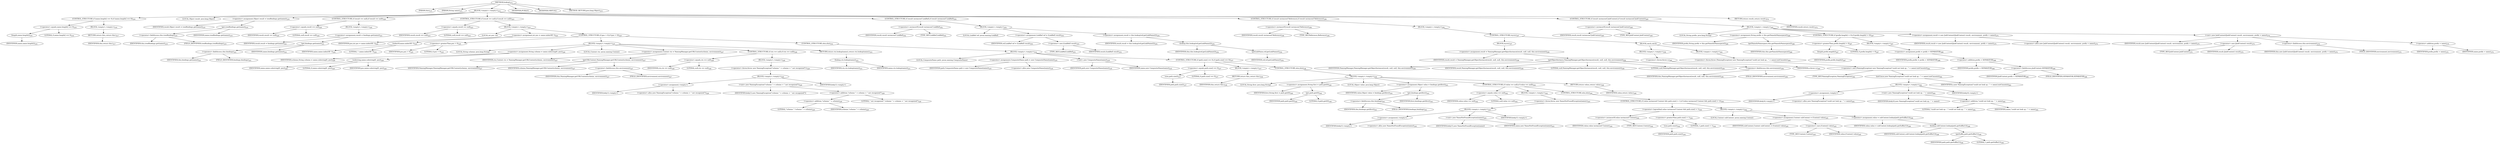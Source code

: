 digraph "lookup" {  
"740" [label = <(METHOD,lookup)<SUB>215</SUB>> ]
"32" [label = <(PARAM,this)<SUB>215</SUB>> ]
"741" [label = <(PARAM,String name)<SUB>215</SUB>> ]
"742" [label = <(BLOCK,&lt;empty&gt;,&lt;empty&gt;)<SUB>215</SUB>> ]
"743" [label = <(CONTROL_STRUCTURE,if (name.length() == 0),if (name.length() == 0))<SUB>216</SUB>> ]
"744" [label = <(&lt;operator&gt;.equals,name.length() == 0)<SUB>216</SUB>> ]
"745" [label = <(length,name.length())<SUB>216</SUB>> ]
"746" [label = <(IDENTIFIER,name,name.length())<SUB>216</SUB>> ]
"747" [label = <(LITERAL,0,name.length() == 0)<SUB>216</SUB>> ]
"748" [label = <(BLOCK,&lt;empty&gt;,&lt;empty&gt;)<SUB>216</SUB>> ]
"749" [label = <(RETURN,return this;,return this;)<SUB>217</SUB>> ]
"31" [label = <(IDENTIFIER,this,return this;)<SUB>217</SUB>> ]
"40" [label = <(LOCAL,Object result: java.lang.Object)> ]
"750" [label = <(&lt;operator&gt;.assignment,Object result = treeBindings.get(name))<SUB>219</SUB>> ]
"751" [label = <(IDENTIFIER,result,Object result = treeBindings.get(name))<SUB>219</SUB>> ]
"752" [label = <(get,treeBindings.get(name))<SUB>219</SUB>> ]
"753" [label = <(&lt;operator&gt;.fieldAccess,this.treeBindings)<SUB>219</SUB>> ]
"754" [label = <(IDENTIFIER,this,treeBindings.get(name))<SUB>219</SUB>> ]
"755" [label = <(FIELD_IDENTIFIER,treeBindings,treeBindings)<SUB>219</SUB>> ]
"756" [label = <(IDENTIFIER,name,treeBindings.get(name))<SUB>219</SUB>> ]
"757" [label = <(CONTROL_STRUCTURE,if (result == null),if (result == null))<SUB>220</SUB>> ]
"758" [label = <(&lt;operator&gt;.equals,result == null)<SUB>220</SUB>> ]
"759" [label = <(IDENTIFIER,result,result == null)<SUB>220</SUB>> ]
"760" [label = <(LITERAL,null,result == null)<SUB>220</SUB>> ]
"761" [label = <(BLOCK,&lt;empty&gt;,&lt;empty&gt;)<SUB>220</SUB>> ]
"762" [label = <(&lt;operator&gt;.assignment,result = bindings.get(name))<SUB>221</SUB>> ]
"763" [label = <(IDENTIFIER,result,result = bindings.get(name))<SUB>221</SUB>> ]
"764" [label = <(get,bindings.get(name))<SUB>221</SUB>> ]
"765" [label = <(&lt;operator&gt;.fieldAccess,this.bindings)<SUB>221</SUB>> ]
"766" [label = <(IDENTIFIER,this,bindings.get(name))<SUB>221</SUB>> ]
"767" [label = <(FIELD_IDENTIFIER,bindings,bindings)<SUB>221</SUB>> ]
"768" [label = <(IDENTIFIER,name,bindings.get(name))<SUB>221</SUB>> ]
"769" [label = <(CONTROL_STRUCTURE,if (result == null),if (result == null))<SUB>223</SUB>> ]
"770" [label = <(&lt;operator&gt;.equals,result == null)<SUB>223</SUB>> ]
"771" [label = <(IDENTIFIER,result,result == null)<SUB>223</SUB>> ]
"772" [label = <(LITERAL,null,result == null)<SUB>223</SUB>> ]
"773" [label = <(BLOCK,&lt;empty&gt;,&lt;empty&gt;)<SUB>223</SUB>> ]
"774" [label = <(LOCAL,int pos: int)> ]
"775" [label = <(&lt;operator&gt;.assignment,int pos = name.indexOf(':'))<SUB>224</SUB>> ]
"776" [label = <(IDENTIFIER,pos,int pos = name.indexOf(':'))<SUB>224</SUB>> ]
"777" [label = <(indexOf,name.indexOf(':'))<SUB>224</SUB>> ]
"778" [label = <(IDENTIFIER,name,name.indexOf(':'))<SUB>224</SUB>> ]
"779" [label = <(LITERAL,':',name.indexOf(':'))<SUB>224</SUB>> ]
"780" [label = <(CONTROL_STRUCTURE,if (pos &gt; 0),if (pos &gt; 0))<SUB>225</SUB>> ]
"781" [label = <(&lt;operator&gt;.greaterThan,pos &gt; 0)<SUB>225</SUB>> ]
"782" [label = <(IDENTIFIER,pos,pos &gt; 0)<SUB>225</SUB>> ]
"783" [label = <(LITERAL,0,pos &gt; 0)<SUB>225</SUB>> ]
"784" [label = <(BLOCK,&lt;empty&gt;,&lt;empty&gt;)<SUB>225</SUB>> ]
"785" [label = <(LOCAL,String scheme: java.lang.String)> ]
"786" [label = <(&lt;operator&gt;.assignment,String scheme = name.substring(0, pos))<SUB>226</SUB>> ]
"787" [label = <(IDENTIFIER,scheme,String scheme = name.substring(0, pos))<SUB>226</SUB>> ]
"788" [label = <(substring,name.substring(0, pos))<SUB>226</SUB>> ]
"789" [label = <(IDENTIFIER,name,name.substring(0, pos))<SUB>226</SUB>> ]
"790" [label = <(LITERAL,0,name.substring(0, pos))<SUB>226</SUB>> ]
"791" [label = <(IDENTIFIER,pos,name.substring(0, pos))<SUB>226</SUB>> ]
"792" [label = <(LOCAL,Context ctx: javax.naming.Context)> ]
"793" [label = <(&lt;operator&gt;.assignment,Context ctx = NamingManager.getURLContext(scheme, environment))<SUB>227</SUB>> ]
"794" [label = <(IDENTIFIER,ctx,Context ctx = NamingManager.getURLContext(scheme, environment))<SUB>227</SUB>> ]
"795" [label = <(getURLContext,NamingManager.getURLContext(scheme, environment))<SUB>227</SUB>> ]
"796" [label = <(IDENTIFIER,NamingManager,NamingManager.getURLContext(scheme, environment))<SUB>227</SUB>> ]
"797" [label = <(IDENTIFIER,scheme,NamingManager.getURLContext(scheme, environment))<SUB>227</SUB>> ]
"798" [label = <(&lt;operator&gt;.fieldAccess,this.environment)<SUB>227</SUB>> ]
"799" [label = <(IDENTIFIER,this,NamingManager.getURLContext(scheme, environment))<SUB>227</SUB>> ]
"800" [label = <(FIELD_IDENTIFIER,environment,environment)<SUB>227</SUB>> ]
"801" [label = <(CONTROL_STRUCTURE,if (ctx == null),if (ctx == null))<SUB>228</SUB>> ]
"802" [label = <(&lt;operator&gt;.equals,ctx == null)<SUB>228</SUB>> ]
"803" [label = <(IDENTIFIER,ctx,ctx == null)<SUB>228</SUB>> ]
"804" [label = <(LITERAL,null,ctx == null)<SUB>228</SUB>> ]
"805" [label = <(BLOCK,&lt;empty&gt;,&lt;empty&gt;)<SUB>228</SUB>> ]
"806" [label = <(&lt;operator&gt;.throw,throw new NamingException(&quot;scheme &quot; + scheme + &quot; not recognized&quot;);)<SUB>229</SUB>> ]
"807" [label = <(BLOCK,&lt;empty&gt;,&lt;empty&gt;)<SUB>229</SUB>> ]
"808" [label = <(&lt;operator&gt;.assignment,&lt;empty&gt;)> ]
"809" [label = <(IDENTIFIER,$obj13,&lt;empty&gt;)> ]
"810" [label = <(&lt;operator&gt;.alloc,new NamingException(&quot;scheme &quot; + scheme + &quot; not recognized&quot;))<SUB>229</SUB>> ]
"811" [label = <(&lt;init&gt;,new NamingException(&quot;scheme &quot; + scheme + &quot; not recognized&quot;))<SUB>229</SUB>> ]
"812" [label = <(IDENTIFIER,$obj13,new NamingException(&quot;scheme &quot; + scheme + &quot; not recognized&quot;))> ]
"813" [label = <(&lt;operator&gt;.addition,&quot;scheme &quot; + scheme + &quot; not recognized&quot;)<SUB>229</SUB>> ]
"814" [label = <(&lt;operator&gt;.addition,&quot;scheme &quot; + scheme)<SUB>229</SUB>> ]
"815" [label = <(LITERAL,&quot;scheme &quot;,&quot;scheme &quot; + scheme)<SUB>229</SUB>> ]
"816" [label = <(IDENTIFIER,scheme,&quot;scheme &quot; + scheme)<SUB>229</SUB>> ]
"817" [label = <(LITERAL,&quot; not recognized&quot;,&quot;scheme &quot; + scheme + &quot; not recognized&quot;)<SUB>229</SUB>> ]
"818" [label = <(IDENTIFIER,$obj13,&lt;empty&gt;)> ]
"819" [label = <(RETURN,return ctx.lookup(name);,return ctx.lookup(name);)<SUB>231</SUB>> ]
"820" [label = <(lookup,ctx.lookup(name))<SUB>231</SUB>> ]
"821" [label = <(IDENTIFIER,ctx,ctx.lookup(name))<SUB>231</SUB>> ]
"822" [label = <(IDENTIFIER,name,ctx.lookup(name))<SUB>231</SUB>> ]
"823" [label = <(CONTROL_STRUCTURE,else,else)<SUB>232</SUB>> ]
"824" [label = <(BLOCK,&lt;empty&gt;,&lt;empty&gt;)<SUB>232</SUB>> ]
"34" [label = <(LOCAL,CompositeName path: javax.naming.CompositeName)> ]
"825" [label = <(&lt;operator&gt;.assignment,CompositeName path = new CompositeName(name))<SUB>235</SUB>> ]
"826" [label = <(IDENTIFIER,path,CompositeName path = new CompositeName(name))<SUB>235</SUB>> ]
"827" [label = <(&lt;operator&gt;.alloc,new CompositeName(name))<SUB>235</SUB>> ]
"828" [label = <(&lt;init&gt;,new CompositeName(name))<SUB>235</SUB>> ]
"33" [label = <(IDENTIFIER,path,new CompositeName(name))<SUB>235</SUB>> ]
"829" [label = <(IDENTIFIER,name,new CompositeName(name))<SUB>235</SUB>> ]
"830" [label = <(CONTROL_STRUCTURE,if (path.size() == 0),if (path.size() == 0))<SUB>237</SUB>> ]
"831" [label = <(&lt;operator&gt;.equals,path.size() == 0)<SUB>237</SUB>> ]
"832" [label = <(size,path.size())<SUB>237</SUB>> ]
"833" [label = <(IDENTIFIER,path,path.size())<SUB>237</SUB>> ]
"834" [label = <(LITERAL,0,path.size() == 0)<SUB>237</SUB>> ]
"835" [label = <(BLOCK,&lt;empty&gt;,&lt;empty&gt;)<SUB>237</SUB>> ]
"836" [label = <(RETURN,return this;,return this;)<SUB>238</SUB>> ]
"35" [label = <(IDENTIFIER,this,return this;)<SUB>238</SUB>> ]
"837" [label = <(CONTROL_STRUCTURE,else,else)<SUB>239</SUB>> ]
"838" [label = <(BLOCK,&lt;empty&gt;,&lt;empty&gt;)<SUB>239</SUB>> ]
"839" [label = <(LOCAL,String first: java.lang.String)> ]
"840" [label = <(&lt;operator&gt;.assignment,String first = path.get(0))<SUB>240</SUB>> ]
"841" [label = <(IDENTIFIER,first,String first = path.get(0))<SUB>240</SUB>> ]
"842" [label = <(get,path.get(0))<SUB>240</SUB>> ]
"843" [label = <(IDENTIFIER,path,path.get(0))<SUB>240</SUB>> ]
"844" [label = <(LITERAL,0,path.get(0))<SUB>240</SUB>> ]
"845" [label = <(LOCAL,Object value: java.lang.Object)> ]
"846" [label = <(&lt;operator&gt;.assignment,Object value = bindings.get(first))<SUB>241</SUB>> ]
"847" [label = <(IDENTIFIER,value,Object value = bindings.get(first))<SUB>241</SUB>> ]
"848" [label = <(get,bindings.get(first))<SUB>241</SUB>> ]
"849" [label = <(&lt;operator&gt;.fieldAccess,this.bindings)<SUB>241</SUB>> ]
"850" [label = <(IDENTIFIER,this,bindings.get(first))<SUB>241</SUB>> ]
"851" [label = <(FIELD_IDENTIFIER,bindings,bindings)<SUB>241</SUB>> ]
"852" [label = <(IDENTIFIER,first,bindings.get(first))<SUB>241</SUB>> ]
"853" [label = <(CONTROL_STRUCTURE,if (value == null),if (value == null))<SUB>242</SUB>> ]
"854" [label = <(&lt;operator&gt;.equals,value == null)<SUB>242</SUB>> ]
"855" [label = <(IDENTIFIER,value,value == null)<SUB>242</SUB>> ]
"856" [label = <(LITERAL,null,value == null)<SUB>242</SUB>> ]
"857" [label = <(BLOCK,&lt;empty&gt;,&lt;empty&gt;)<SUB>242</SUB>> ]
"858" [label = <(&lt;operator&gt;.throw,throw new NameNotFoundException(name);)<SUB>243</SUB>> ]
"859" [label = <(BLOCK,&lt;empty&gt;,&lt;empty&gt;)<SUB>243</SUB>> ]
"860" [label = <(&lt;operator&gt;.assignment,&lt;empty&gt;)> ]
"861" [label = <(IDENTIFIER,$obj15,&lt;empty&gt;)> ]
"862" [label = <(&lt;operator&gt;.alloc,new NameNotFoundException(name))<SUB>243</SUB>> ]
"863" [label = <(&lt;init&gt;,new NameNotFoundException(name))<SUB>243</SUB>> ]
"864" [label = <(IDENTIFIER,$obj15,new NameNotFoundException(name))> ]
"865" [label = <(IDENTIFIER,name,new NameNotFoundException(name))<SUB>243</SUB>> ]
"866" [label = <(IDENTIFIER,$obj15,&lt;empty&gt;)> ]
"867" [label = <(CONTROL_STRUCTURE,else,else)<SUB>244</SUB>> ]
"868" [label = <(CONTROL_STRUCTURE,if (value instanceof Context &amp;&amp; path.size() &gt; 1),if (value instanceof Context &amp;&amp; path.size() &gt; 1))<SUB>244</SUB>> ]
"869" [label = <(&lt;operator&gt;.logicalAnd,value instanceof Context &amp;&amp; path.size() &gt; 1)<SUB>244</SUB>> ]
"870" [label = <(&lt;operator&gt;.instanceOf,value instanceof Context)<SUB>244</SUB>> ]
"871" [label = <(IDENTIFIER,value,value instanceof Context)<SUB>244</SUB>> ]
"872" [label = <(TYPE_REF,Context,Context)<SUB>244</SUB>> ]
"873" [label = <(&lt;operator&gt;.greaterThan,path.size() &gt; 1)<SUB>244</SUB>> ]
"874" [label = <(size,path.size())<SUB>244</SUB>> ]
"875" [label = <(IDENTIFIER,path,path.size())<SUB>244</SUB>> ]
"876" [label = <(LITERAL,1,path.size() &gt; 1)<SUB>244</SUB>> ]
"877" [label = <(BLOCK,&lt;empty&gt;,&lt;empty&gt;)<SUB>244</SUB>> ]
"878" [label = <(LOCAL,Context subContext: javax.naming.Context)> ]
"879" [label = <(&lt;operator&gt;.assignment,Context subContext = (Context) value)<SUB>245</SUB>> ]
"880" [label = <(IDENTIFIER,subContext,Context subContext = (Context) value)<SUB>245</SUB>> ]
"881" [label = <(&lt;operator&gt;.cast,(Context) value)<SUB>245</SUB>> ]
"882" [label = <(TYPE_REF,Context,Context)<SUB>245</SUB>> ]
"883" [label = <(IDENTIFIER,value,(Context) value)<SUB>245</SUB>> ]
"884" [label = <(&lt;operator&gt;.assignment,value = subContext.lookup(path.getSuffix(1)))<SUB>246</SUB>> ]
"885" [label = <(IDENTIFIER,value,value = subContext.lookup(path.getSuffix(1)))<SUB>246</SUB>> ]
"886" [label = <(lookup,subContext.lookup(path.getSuffix(1)))<SUB>246</SUB>> ]
"887" [label = <(IDENTIFIER,subContext,subContext.lookup(path.getSuffix(1)))<SUB>246</SUB>> ]
"888" [label = <(getSuffix,path.getSuffix(1))<SUB>246</SUB>> ]
"889" [label = <(IDENTIFIER,path,path.getSuffix(1))<SUB>246</SUB>> ]
"890" [label = <(LITERAL,1,path.getSuffix(1))<SUB>246</SUB>> ]
"891" [label = <(RETURN,return value;,return value;)<SUB>248</SUB>> ]
"892" [label = <(IDENTIFIER,value,return value;)<SUB>248</SUB>> ]
"893" [label = <(CONTROL_STRUCTURE,if (result instanceof LinkRef),if (result instanceof LinkRef))<SUB>252</SUB>> ]
"894" [label = <(&lt;operator&gt;.instanceOf,result instanceof LinkRef)<SUB>252</SUB>> ]
"895" [label = <(IDENTIFIER,result,result instanceof LinkRef)<SUB>252</SUB>> ]
"896" [label = <(TYPE_REF,LinkRef,LinkRef)<SUB>252</SUB>> ]
"897" [label = <(BLOCK,&lt;empty&gt;,&lt;empty&gt;)<SUB>252</SUB>> ]
"898" [label = <(LOCAL,LinkRef ref: javax.naming.LinkRef)> ]
"899" [label = <(&lt;operator&gt;.assignment,LinkRef ref = (LinkRef) result)<SUB>253</SUB>> ]
"900" [label = <(IDENTIFIER,ref,LinkRef ref = (LinkRef) result)<SUB>253</SUB>> ]
"901" [label = <(&lt;operator&gt;.cast,(LinkRef) result)<SUB>253</SUB>> ]
"902" [label = <(TYPE_REF,LinkRef,LinkRef)<SUB>253</SUB>> ]
"903" [label = <(IDENTIFIER,result,(LinkRef) result)<SUB>253</SUB>> ]
"904" [label = <(&lt;operator&gt;.assignment,result = this.lookup(ref.getLinkName()))<SUB>254</SUB>> ]
"905" [label = <(IDENTIFIER,result,result = this.lookup(ref.getLinkName()))<SUB>254</SUB>> ]
"906" [label = <(lookup,this.lookup(ref.getLinkName()))<SUB>254</SUB>> ]
"36" [label = <(IDENTIFIER,this,this.lookup(ref.getLinkName()))<SUB>254</SUB>> ]
"907" [label = <(getLinkName,ref.getLinkName())<SUB>254</SUB>> ]
"908" [label = <(IDENTIFIER,ref,ref.getLinkName())<SUB>254</SUB>> ]
"909" [label = <(CONTROL_STRUCTURE,if (result instanceof Reference),if (result instanceof Reference))<SUB>256</SUB>> ]
"910" [label = <(&lt;operator&gt;.instanceOf,result instanceof Reference)<SUB>256</SUB>> ]
"911" [label = <(IDENTIFIER,result,result instanceof Reference)<SUB>256</SUB>> ]
"912" [label = <(TYPE_REF,Reference,Reference)<SUB>256</SUB>> ]
"913" [label = <(BLOCK,&lt;empty&gt;,&lt;empty&gt;)<SUB>256</SUB>> ]
"914" [label = <(CONTROL_STRUCTURE,try,try)<SUB>257</SUB>> ]
"915" [label = <(BLOCK,try,try)<SUB>257</SUB>> ]
"916" [label = <(&lt;operator&gt;.assignment,result = NamingManager.getObjectInstance(result, null, null, this.environment))<SUB>258</SUB>> ]
"917" [label = <(IDENTIFIER,result,result = NamingManager.getObjectInstance(result, null, null, this.environment))<SUB>258</SUB>> ]
"918" [label = <(getObjectInstance,NamingManager.getObjectInstance(result, null, null, this.environment))<SUB>258</SUB>> ]
"919" [label = <(IDENTIFIER,NamingManager,NamingManager.getObjectInstance(result, null, null, this.environment))<SUB>258</SUB>> ]
"920" [label = <(IDENTIFIER,result,NamingManager.getObjectInstance(result, null, null, this.environment))<SUB>258</SUB>> ]
"921" [label = <(LITERAL,null,NamingManager.getObjectInstance(result, null, null, this.environment))<SUB>258</SUB>> ]
"922" [label = <(LITERAL,null,NamingManager.getObjectInstance(result, null, null, this.environment))<SUB>258</SUB>> ]
"923" [label = <(&lt;operator&gt;.fieldAccess,this.environment)<SUB>258</SUB>> ]
"37" [label = <(IDENTIFIER,this,NamingManager.getObjectInstance(result, null, null, this.environment))<SUB>258</SUB>> ]
"924" [label = <(FIELD_IDENTIFIER,environment,environment)<SUB>258</SUB>> ]
"925" [label = <(BLOCK,catch,catch)> ]
"926" [label = <(BLOCK,&lt;empty&gt;,&lt;empty&gt;)<SUB>259</SUB>> ]
"927" [label = <(&lt;operator&gt;.throw,throw e;)<SUB>260</SUB>> ]
"928" [label = <(IDENTIFIER,e,throw e;)<SUB>260</SUB>> ]
"929" [label = <(BLOCK,&lt;empty&gt;,&lt;empty&gt;)<SUB>261</SUB>> ]
"930" [label = <(&lt;operator&gt;.throw,throw (NamingException) new NamingException(&quot;could not look up : &quot; + name).initCause(e);)<SUB>262</SUB>> ]
"931" [label = <(&lt;operator&gt;.cast,(NamingException) new NamingException(&quot;could not look up : &quot; + name).initCause(e))<SUB>262</SUB>> ]
"932" [label = <(TYPE_REF,NamingException,NamingException)<SUB>262</SUB>> ]
"933" [label = <(initCause,new NamingException(&quot;could not look up : &quot; + name).initCause(e))<SUB>262</SUB>> ]
"934" [label = <(BLOCK,&lt;empty&gt;,&lt;empty&gt;)<SUB>262</SUB>> ]
"935" [label = <(&lt;operator&gt;.assignment,&lt;empty&gt;)> ]
"936" [label = <(IDENTIFIER,$obj16,&lt;empty&gt;)> ]
"937" [label = <(&lt;operator&gt;.alloc,new NamingException(&quot;could not look up : &quot; + name))<SUB>262</SUB>> ]
"938" [label = <(&lt;init&gt;,new NamingException(&quot;could not look up : &quot; + name))<SUB>262</SUB>> ]
"939" [label = <(IDENTIFIER,$obj16,new NamingException(&quot;could not look up : &quot; + name))> ]
"940" [label = <(&lt;operator&gt;.addition,&quot;could not look up : &quot; + name)<SUB>262</SUB>> ]
"941" [label = <(LITERAL,&quot;could not look up : &quot;,&quot;could not look up : &quot; + name)<SUB>262</SUB>> ]
"942" [label = <(IDENTIFIER,name,&quot;could not look up : &quot; + name)<SUB>262</SUB>> ]
"943" [label = <(IDENTIFIER,$obj16,&lt;empty&gt;)> ]
"944" [label = <(IDENTIFIER,e,new NamingException(&quot;could not look up : &quot; + name).initCause(e))<SUB>262</SUB>> ]
"945" [label = <(CONTROL_STRUCTURE,if (result instanceof JndiContext),if (result instanceof JndiContext))<SUB>265</SUB>> ]
"946" [label = <(&lt;operator&gt;.instanceOf,result instanceof JndiContext)<SUB>265</SUB>> ]
"947" [label = <(IDENTIFIER,result,result instanceof JndiContext)<SUB>265</SUB>> ]
"948" [label = <(TYPE_REF,JndiContext,JndiContext)<SUB>265</SUB>> ]
"949" [label = <(BLOCK,&lt;empty&gt;,&lt;empty&gt;)<SUB>265</SUB>> ]
"950" [label = <(LOCAL,String prefix: java.lang.String)> ]
"951" [label = <(&lt;operator&gt;.assignment,String prefix = this.getNameInNamespace())<SUB>266</SUB>> ]
"952" [label = <(IDENTIFIER,prefix,String prefix = this.getNameInNamespace())<SUB>266</SUB>> ]
"953" [label = <(getNameInNamespace,this.getNameInNamespace())<SUB>266</SUB>> ]
"38" [label = <(IDENTIFIER,this,this.getNameInNamespace())<SUB>266</SUB>> ]
"954" [label = <(CONTROL_STRUCTURE,if (prefix.length() &gt; 0),if (prefix.length() &gt; 0))<SUB>267</SUB>> ]
"955" [label = <(&lt;operator&gt;.greaterThan,prefix.length() &gt; 0)<SUB>267</SUB>> ]
"956" [label = <(length,prefix.length())<SUB>267</SUB>> ]
"957" [label = <(IDENTIFIER,prefix,prefix.length())<SUB>267</SUB>> ]
"958" [label = <(LITERAL,0,prefix.length() &gt; 0)<SUB>267</SUB>> ]
"959" [label = <(BLOCK,&lt;empty&gt;,&lt;empty&gt;)<SUB>267</SUB>> ]
"960" [label = <(&lt;operator&gt;.assignment,prefix = prefix + SEPARATOR)<SUB>268</SUB>> ]
"961" [label = <(IDENTIFIER,prefix,prefix = prefix + SEPARATOR)<SUB>268</SUB>> ]
"962" [label = <(&lt;operator&gt;.addition,prefix + SEPARATOR)<SUB>268</SUB>> ]
"963" [label = <(IDENTIFIER,prefix,prefix + SEPARATOR)<SUB>268</SUB>> ]
"964" [label = <(&lt;operator&gt;.fieldAccess,JndiContext.SEPARATOR)<SUB>268</SUB>> ]
"965" [label = <(IDENTIFIER,JndiContext,prefix + SEPARATOR)<SUB>268</SUB>> ]
"966" [label = <(FIELD_IDENTIFIER,SEPARATOR,SEPARATOR)<SUB>268</SUB>> ]
"967" [label = <(&lt;operator&gt;.assignment,result = new JndiContext((JndiContext) result, environment, prefix + name))<SUB>270</SUB>> ]
"968" [label = <(IDENTIFIER,result,result = new JndiContext((JndiContext) result, environment, prefix + name))<SUB>270</SUB>> ]
"969" [label = <(&lt;operator&gt;.alloc,new JndiContext((JndiContext) result, environment, prefix + name))<SUB>270</SUB>> ]
"970" [label = <(&lt;init&gt;,new JndiContext((JndiContext) result, environment, prefix + name))<SUB>270</SUB>> ]
"39" [label = <(IDENTIFIER,result,new JndiContext((JndiContext) result, environment, prefix + name))<SUB>270</SUB>> ]
"971" [label = <(&lt;operator&gt;.cast,(JndiContext) result)<SUB>270</SUB>> ]
"972" [label = <(TYPE_REF,JndiContext,JndiContext)<SUB>270</SUB>> ]
"973" [label = <(IDENTIFIER,result,(JndiContext) result)<SUB>270</SUB>> ]
"974" [label = <(&lt;operator&gt;.fieldAccess,this.environment)<SUB>270</SUB>> ]
"975" [label = <(IDENTIFIER,this,new JndiContext((JndiContext) result, environment, prefix + name))<SUB>270</SUB>> ]
"976" [label = <(FIELD_IDENTIFIER,environment,environment)<SUB>270</SUB>> ]
"977" [label = <(&lt;operator&gt;.addition,prefix + name)<SUB>270</SUB>> ]
"978" [label = <(IDENTIFIER,prefix,prefix + name)<SUB>270</SUB>> ]
"979" [label = <(IDENTIFIER,name,prefix + name)<SUB>270</SUB>> ]
"980" [label = <(RETURN,return result;,return result;)<SUB>272</SUB>> ]
"981" [label = <(IDENTIFIER,result,return result;)<SUB>272</SUB>> ]
"982" [label = <(MODIFIER,PUBLIC)> ]
"983" [label = <(MODIFIER,VIRTUAL)> ]
"984" [label = <(METHOD_RETURN,java.lang.Object)<SUB>215</SUB>> ]
  "740" -> "32" 
  "740" -> "741" 
  "740" -> "742" 
  "740" -> "982" 
  "740" -> "983" 
  "740" -> "984" 
  "742" -> "743" 
  "742" -> "40" 
  "742" -> "750" 
  "742" -> "757" 
  "742" -> "769" 
  "742" -> "893" 
  "742" -> "909" 
  "742" -> "945" 
  "742" -> "980" 
  "743" -> "744" 
  "743" -> "748" 
  "744" -> "745" 
  "744" -> "747" 
  "745" -> "746" 
  "748" -> "749" 
  "749" -> "31" 
  "750" -> "751" 
  "750" -> "752" 
  "752" -> "753" 
  "752" -> "756" 
  "753" -> "754" 
  "753" -> "755" 
  "757" -> "758" 
  "757" -> "761" 
  "758" -> "759" 
  "758" -> "760" 
  "761" -> "762" 
  "762" -> "763" 
  "762" -> "764" 
  "764" -> "765" 
  "764" -> "768" 
  "765" -> "766" 
  "765" -> "767" 
  "769" -> "770" 
  "769" -> "773" 
  "770" -> "771" 
  "770" -> "772" 
  "773" -> "774" 
  "773" -> "775" 
  "773" -> "780" 
  "775" -> "776" 
  "775" -> "777" 
  "777" -> "778" 
  "777" -> "779" 
  "780" -> "781" 
  "780" -> "784" 
  "780" -> "823" 
  "781" -> "782" 
  "781" -> "783" 
  "784" -> "785" 
  "784" -> "786" 
  "784" -> "792" 
  "784" -> "793" 
  "784" -> "801" 
  "784" -> "819" 
  "786" -> "787" 
  "786" -> "788" 
  "788" -> "789" 
  "788" -> "790" 
  "788" -> "791" 
  "793" -> "794" 
  "793" -> "795" 
  "795" -> "796" 
  "795" -> "797" 
  "795" -> "798" 
  "798" -> "799" 
  "798" -> "800" 
  "801" -> "802" 
  "801" -> "805" 
  "802" -> "803" 
  "802" -> "804" 
  "805" -> "806" 
  "806" -> "807" 
  "807" -> "808" 
  "807" -> "811" 
  "807" -> "818" 
  "808" -> "809" 
  "808" -> "810" 
  "811" -> "812" 
  "811" -> "813" 
  "813" -> "814" 
  "813" -> "817" 
  "814" -> "815" 
  "814" -> "816" 
  "819" -> "820" 
  "820" -> "821" 
  "820" -> "822" 
  "823" -> "824" 
  "824" -> "34" 
  "824" -> "825" 
  "824" -> "828" 
  "824" -> "830" 
  "825" -> "826" 
  "825" -> "827" 
  "828" -> "33" 
  "828" -> "829" 
  "830" -> "831" 
  "830" -> "835" 
  "830" -> "837" 
  "831" -> "832" 
  "831" -> "834" 
  "832" -> "833" 
  "835" -> "836" 
  "836" -> "35" 
  "837" -> "838" 
  "838" -> "839" 
  "838" -> "840" 
  "838" -> "845" 
  "838" -> "846" 
  "838" -> "853" 
  "838" -> "891" 
  "840" -> "841" 
  "840" -> "842" 
  "842" -> "843" 
  "842" -> "844" 
  "846" -> "847" 
  "846" -> "848" 
  "848" -> "849" 
  "848" -> "852" 
  "849" -> "850" 
  "849" -> "851" 
  "853" -> "854" 
  "853" -> "857" 
  "853" -> "867" 
  "854" -> "855" 
  "854" -> "856" 
  "857" -> "858" 
  "858" -> "859" 
  "859" -> "860" 
  "859" -> "863" 
  "859" -> "866" 
  "860" -> "861" 
  "860" -> "862" 
  "863" -> "864" 
  "863" -> "865" 
  "867" -> "868" 
  "868" -> "869" 
  "868" -> "877" 
  "869" -> "870" 
  "869" -> "873" 
  "870" -> "871" 
  "870" -> "872" 
  "873" -> "874" 
  "873" -> "876" 
  "874" -> "875" 
  "877" -> "878" 
  "877" -> "879" 
  "877" -> "884" 
  "879" -> "880" 
  "879" -> "881" 
  "881" -> "882" 
  "881" -> "883" 
  "884" -> "885" 
  "884" -> "886" 
  "886" -> "887" 
  "886" -> "888" 
  "888" -> "889" 
  "888" -> "890" 
  "891" -> "892" 
  "893" -> "894" 
  "893" -> "897" 
  "894" -> "895" 
  "894" -> "896" 
  "897" -> "898" 
  "897" -> "899" 
  "897" -> "904" 
  "899" -> "900" 
  "899" -> "901" 
  "901" -> "902" 
  "901" -> "903" 
  "904" -> "905" 
  "904" -> "906" 
  "906" -> "36" 
  "906" -> "907" 
  "907" -> "908" 
  "909" -> "910" 
  "909" -> "913" 
  "910" -> "911" 
  "910" -> "912" 
  "913" -> "914" 
  "914" -> "915" 
  "914" -> "925" 
  "915" -> "916" 
  "916" -> "917" 
  "916" -> "918" 
  "918" -> "919" 
  "918" -> "920" 
  "918" -> "921" 
  "918" -> "922" 
  "918" -> "923" 
  "923" -> "37" 
  "923" -> "924" 
  "925" -> "926" 
  "925" -> "929" 
  "926" -> "927" 
  "927" -> "928" 
  "929" -> "930" 
  "930" -> "931" 
  "931" -> "932" 
  "931" -> "933" 
  "933" -> "934" 
  "933" -> "944" 
  "934" -> "935" 
  "934" -> "938" 
  "934" -> "943" 
  "935" -> "936" 
  "935" -> "937" 
  "938" -> "939" 
  "938" -> "940" 
  "940" -> "941" 
  "940" -> "942" 
  "945" -> "946" 
  "945" -> "949" 
  "946" -> "947" 
  "946" -> "948" 
  "949" -> "950" 
  "949" -> "951" 
  "949" -> "954" 
  "949" -> "967" 
  "949" -> "970" 
  "951" -> "952" 
  "951" -> "953" 
  "953" -> "38" 
  "954" -> "955" 
  "954" -> "959" 
  "955" -> "956" 
  "955" -> "958" 
  "956" -> "957" 
  "959" -> "960" 
  "960" -> "961" 
  "960" -> "962" 
  "962" -> "963" 
  "962" -> "964" 
  "964" -> "965" 
  "964" -> "966" 
  "967" -> "968" 
  "967" -> "969" 
  "970" -> "39" 
  "970" -> "971" 
  "970" -> "974" 
  "970" -> "977" 
  "971" -> "972" 
  "971" -> "973" 
  "974" -> "975" 
  "974" -> "976" 
  "977" -> "978" 
  "977" -> "979" 
  "980" -> "981" 
}
